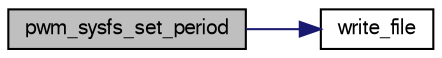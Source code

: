 digraph "pwm_sysfs_set_period"
{
  edge [fontname="FreeSans",fontsize="10",labelfontname="FreeSans",labelfontsize="10"];
  node [fontname="FreeSans",fontsize="10",shape=record];
  rankdir="LR";
  Node1 [label="pwm_sysfs_set_period",height=0.2,width=0.4,color="black", fillcolor="grey75", style="filled", fontcolor="black"];
  Node1 -> Node2 [color="midnightblue",fontsize="10",style="solid",fontname="FreeSans"];
  Node2 [label="write_file",height=0.2,width=0.4,color="black", fillcolor="white", style="filled",URL="$pwm__sysfs_8c.html#ad00f6141458677eb0aaee87f85c7954d"];
}
